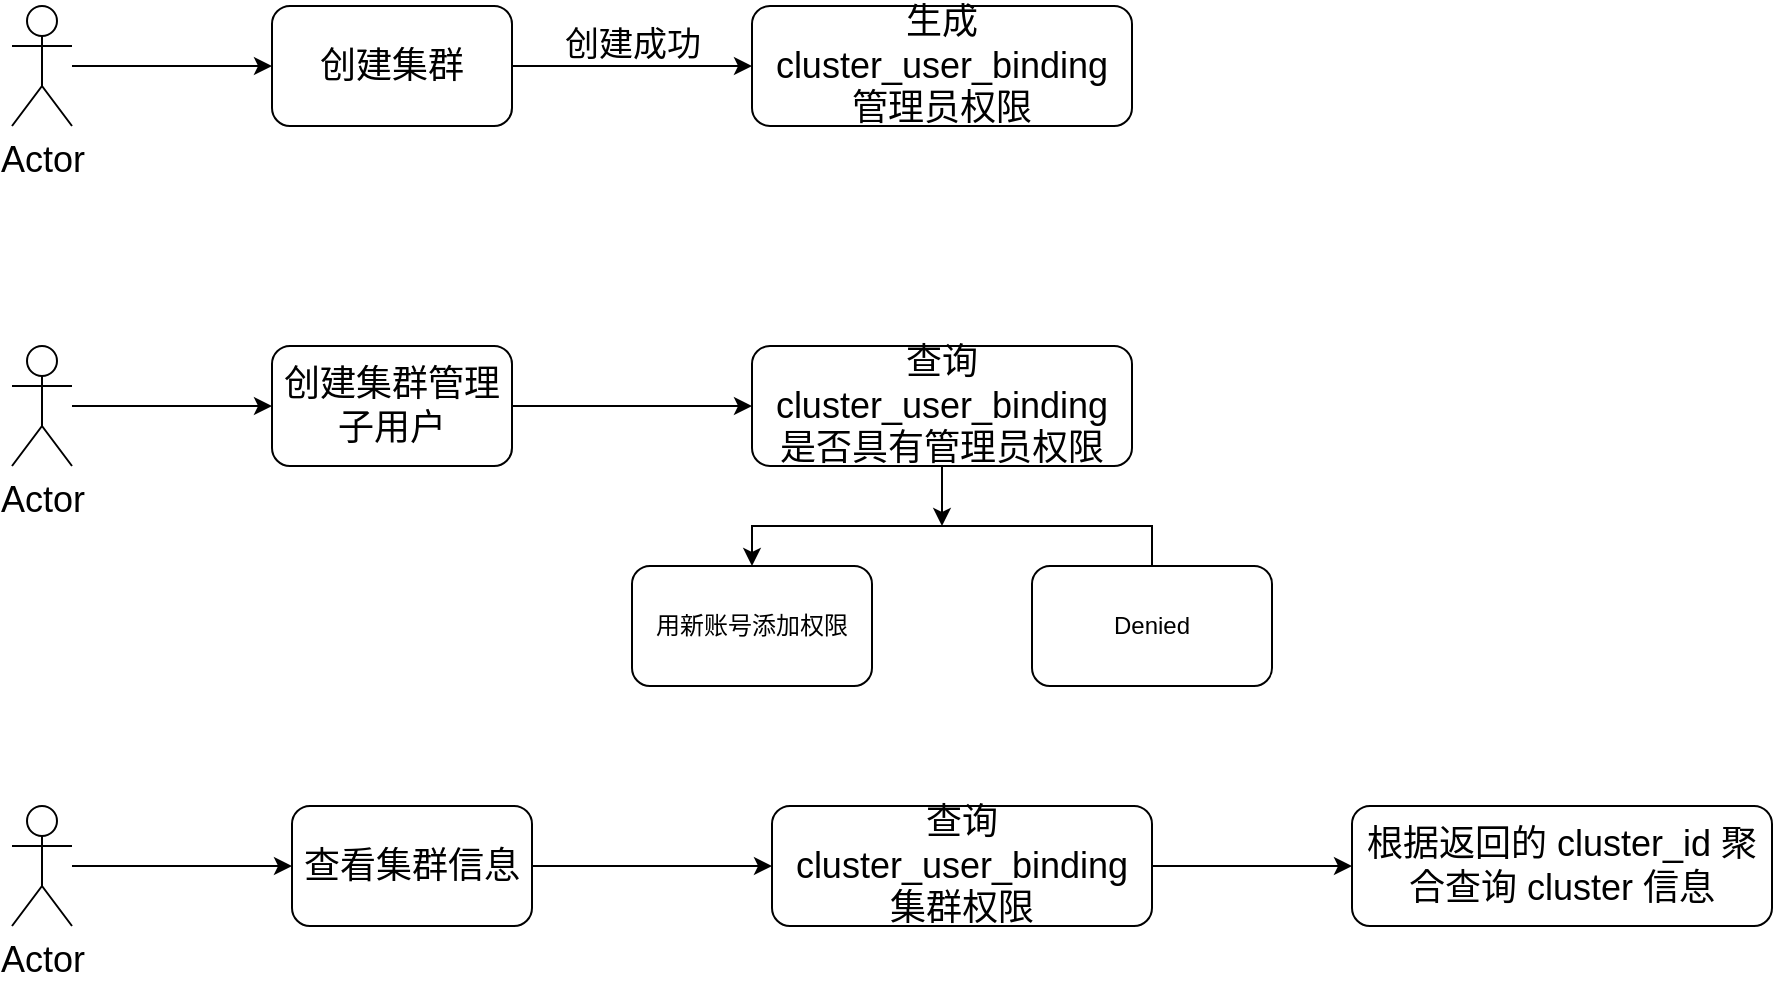 <mxfile version="13.7.9" type="github"><diagram id="eZBD5jSlAtlTTjtRh1eY" name="Page-1"><mxGraphModel dx="1186" dy="706" grid="1" gridSize="10" guides="1" tooltips="1" connect="1" arrows="1" fold="1" page="1" pageScale="1" pageWidth="827" pageHeight="1169" math="0" shadow="0"><root><mxCell id="0"/><mxCell id="1" parent="0"/><mxCell id="tH4vy6hc24d9DPSXo3zt-6" style="edgeStyle=orthogonalEdgeStyle;rounded=0;orthogonalLoop=1;jettySize=auto;html=1;entryX=0;entryY=0.5;entryDx=0;entryDy=0;" edge="1" parent="1" source="tH4vy6hc24d9DPSXo3zt-1" target="tH4vy6hc24d9DPSXo3zt-2"><mxGeometry relative="1" as="geometry"/></mxCell><mxCell id="tH4vy6hc24d9DPSXo3zt-1" value="&lt;font style=&quot;font-size: 18px&quot;&gt;Actor&lt;/font&gt;" style="shape=umlActor;verticalLabelPosition=bottom;verticalAlign=top;html=1;outlineConnect=0;" vertex="1" parent="1"><mxGeometry x="90" y="210" width="30" height="60" as="geometry"/></mxCell><mxCell id="tH4vy6hc24d9DPSXo3zt-9" style="edgeStyle=orthogonalEdgeStyle;rounded=0;orthogonalLoop=1;jettySize=auto;html=1;exitX=1;exitY=0.5;exitDx=0;exitDy=0;entryX=0;entryY=0.5;entryDx=0;entryDy=0;" edge="1" parent="1" source="tH4vy6hc24d9DPSXo3zt-2" target="tH4vy6hc24d9DPSXo3zt-7"><mxGeometry relative="1" as="geometry"/></mxCell><mxCell id="tH4vy6hc24d9DPSXo3zt-2" value="&lt;font style=&quot;font-size: 18px&quot;&gt;创建集群&lt;/font&gt;" style="rounded=1;whiteSpace=wrap;html=1;" vertex="1" parent="1"><mxGeometry x="220" y="210" width="120" height="60" as="geometry"/></mxCell><mxCell id="tH4vy6hc24d9DPSXo3zt-7" value="&lt;span style=&quot;font-size: 18px&quot;&gt;生成 cluster_user_binding 管理员权限&lt;/span&gt;" style="rounded=1;whiteSpace=wrap;html=1;" vertex="1" parent="1"><mxGeometry x="460" y="210" width="190" height="60" as="geometry"/></mxCell><mxCell id="tH4vy6hc24d9DPSXo3zt-10" value="&lt;font style=&quot;font-size: 17px&quot;&gt;创建成功&lt;/font&gt;" style="text;html=1;align=center;verticalAlign=middle;resizable=0;points=[];autosize=1;" vertex="1" parent="1"><mxGeometry x="360" y="220" width="80" height="20" as="geometry"/></mxCell><mxCell id="tH4vy6hc24d9DPSXo3zt-11" style="edgeStyle=orthogonalEdgeStyle;rounded=0;orthogonalLoop=1;jettySize=auto;html=1;entryX=0;entryY=0.5;entryDx=0;entryDy=0;" edge="1" parent="1" source="tH4vy6hc24d9DPSXo3zt-12" target="tH4vy6hc24d9DPSXo3zt-14"><mxGeometry relative="1" as="geometry"/></mxCell><mxCell id="tH4vy6hc24d9DPSXo3zt-12" value="&lt;font style=&quot;font-size: 18px&quot;&gt;Actor&lt;/font&gt;" style="shape=umlActor;verticalLabelPosition=bottom;verticalAlign=top;html=1;outlineConnect=0;" vertex="1" parent="1"><mxGeometry x="90" y="380" width="30" height="60" as="geometry"/></mxCell><mxCell id="tH4vy6hc24d9DPSXo3zt-13" style="edgeStyle=orthogonalEdgeStyle;rounded=0;orthogonalLoop=1;jettySize=auto;html=1;exitX=1;exitY=0.5;exitDx=0;exitDy=0;entryX=0;entryY=0.5;entryDx=0;entryDy=0;" edge="1" parent="1" source="tH4vy6hc24d9DPSXo3zt-14" target="tH4vy6hc24d9DPSXo3zt-15"><mxGeometry relative="1" as="geometry"/></mxCell><mxCell id="tH4vy6hc24d9DPSXo3zt-14" value="&lt;font style=&quot;font-size: 18px&quot;&gt;创建集群管理子用户&lt;/font&gt;" style="rounded=1;whiteSpace=wrap;html=1;" vertex="1" parent="1"><mxGeometry x="220" y="380" width="120" height="60" as="geometry"/></mxCell><mxCell id="tH4vy6hc24d9DPSXo3zt-20" style="edgeStyle=orthogonalEdgeStyle;rounded=0;orthogonalLoop=1;jettySize=auto;html=1;exitX=0.5;exitY=0;exitDx=0;exitDy=0;entryX=0.5;entryY=0;entryDx=0;entryDy=0;" edge="1" parent="1" source="tH4vy6hc24d9DPSXo3zt-18" target="tH4vy6hc24d9DPSXo3zt-17"><mxGeometry relative="1" as="geometry"/></mxCell><mxCell id="tH4vy6hc24d9DPSXo3zt-22" style="edgeStyle=orthogonalEdgeStyle;rounded=0;orthogonalLoop=1;jettySize=auto;html=1;" edge="1" parent="1" source="tH4vy6hc24d9DPSXo3zt-15"><mxGeometry relative="1" as="geometry"><mxPoint x="555" y="470" as="targetPoint"/></mxGeometry></mxCell><mxCell id="tH4vy6hc24d9DPSXo3zt-15" value="&lt;span style=&quot;font-size: 18px&quot;&gt;查询 cluster_user_binding 是否具有管理员权限&lt;/span&gt;" style="rounded=1;whiteSpace=wrap;html=1;" vertex="1" parent="1"><mxGeometry x="460" y="380" width="190" height="60" as="geometry"/></mxCell><mxCell id="tH4vy6hc24d9DPSXo3zt-17" value="用新账号添加权限" style="rounded=1;whiteSpace=wrap;html=1;" vertex="1" parent="1"><mxGeometry x="400" y="490" width="120" height="60" as="geometry"/></mxCell><mxCell id="tH4vy6hc24d9DPSXo3zt-18" value="Denied" style="rounded=1;whiteSpace=wrap;html=1;" vertex="1" parent="1"><mxGeometry x="600" y="490" width="120" height="60" as="geometry"/></mxCell><mxCell id="tH4vy6hc24d9DPSXo3zt-23" style="edgeStyle=orthogonalEdgeStyle;rounded=0;orthogonalLoop=1;jettySize=auto;html=1;entryX=0;entryY=0.5;entryDx=0;entryDy=0;" edge="1" parent="1" source="tH4vy6hc24d9DPSXo3zt-24" target="tH4vy6hc24d9DPSXo3zt-26"><mxGeometry relative="1" as="geometry"/></mxCell><mxCell id="tH4vy6hc24d9DPSXo3zt-24" value="&lt;font style=&quot;font-size: 18px&quot;&gt;Actor&lt;/font&gt;" style="shape=umlActor;verticalLabelPosition=bottom;verticalAlign=top;html=1;outlineConnect=0;" vertex="1" parent="1"><mxGeometry x="90" y="610" width="30" height="60" as="geometry"/></mxCell><mxCell id="tH4vy6hc24d9DPSXo3zt-25" style="edgeStyle=orthogonalEdgeStyle;rounded=0;orthogonalLoop=1;jettySize=auto;html=1;exitX=1;exitY=0.5;exitDx=0;exitDy=0;entryX=0;entryY=0.5;entryDx=0;entryDy=0;" edge="1" parent="1" source="tH4vy6hc24d9DPSXo3zt-26" target="tH4vy6hc24d9DPSXo3zt-27"><mxGeometry relative="1" as="geometry"/></mxCell><mxCell id="tH4vy6hc24d9DPSXo3zt-26" value="&lt;font style=&quot;font-size: 18px&quot;&gt;查看集群信息&lt;/font&gt;" style="rounded=1;whiteSpace=wrap;html=1;" vertex="1" parent="1"><mxGeometry x="230" y="610" width="120" height="60" as="geometry"/></mxCell><mxCell id="tH4vy6hc24d9DPSXo3zt-30" style="edgeStyle=orthogonalEdgeStyle;rounded=0;orthogonalLoop=1;jettySize=auto;html=1;exitX=1;exitY=0.5;exitDx=0;exitDy=0;entryX=0;entryY=0.5;entryDx=0;entryDy=0;" edge="1" parent="1" source="tH4vy6hc24d9DPSXo3zt-27" target="tH4vy6hc24d9DPSXo3zt-29"><mxGeometry relative="1" as="geometry"/></mxCell><mxCell id="tH4vy6hc24d9DPSXo3zt-27" value="&lt;span style=&quot;font-size: 18px&quot;&gt;查询 cluster_user_binding 集群权限&lt;/span&gt;" style="rounded=1;whiteSpace=wrap;html=1;" vertex="1" parent="1"><mxGeometry x="470" y="610" width="190" height="60" as="geometry"/></mxCell><mxCell id="tH4vy6hc24d9DPSXo3zt-29" value="&lt;font style=&quot;font-size: 18px&quot;&gt;根据返回的 cluster_id 聚合查询 cluster 信息&lt;/font&gt;" style="rounded=1;whiteSpace=wrap;html=1;" vertex="1" parent="1"><mxGeometry x="760" y="610" width="210" height="60" as="geometry"/></mxCell></root></mxGraphModel></diagram></mxfile>
